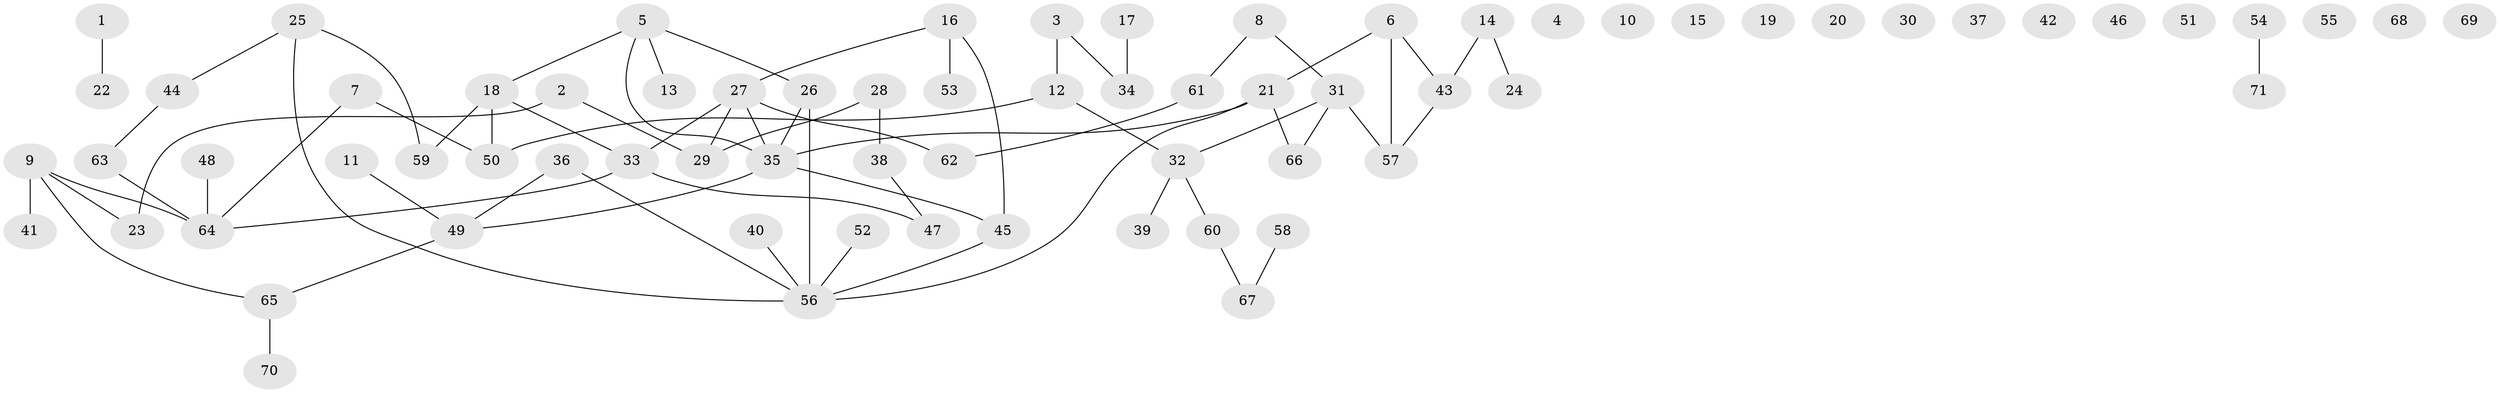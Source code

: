 // Generated by graph-tools (version 1.1) at 2025/33/03/09/25 02:33:33]
// undirected, 71 vertices, 71 edges
graph export_dot {
graph [start="1"]
  node [color=gray90,style=filled];
  1;
  2;
  3;
  4;
  5;
  6;
  7;
  8;
  9;
  10;
  11;
  12;
  13;
  14;
  15;
  16;
  17;
  18;
  19;
  20;
  21;
  22;
  23;
  24;
  25;
  26;
  27;
  28;
  29;
  30;
  31;
  32;
  33;
  34;
  35;
  36;
  37;
  38;
  39;
  40;
  41;
  42;
  43;
  44;
  45;
  46;
  47;
  48;
  49;
  50;
  51;
  52;
  53;
  54;
  55;
  56;
  57;
  58;
  59;
  60;
  61;
  62;
  63;
  64;
  65;
  66;
  67;
  68;
  69;
  70;
  71;
  1 -- 22;
  2 -- 23;
  2 -- 29;
  3 -- 12;
  3 -- 34;
  5 -- 13;
  5 -- 18;
  5 -- 26;
  5 -- 35;
  6 -- 21;
  6 -- 43;
  6 -- 57;
  7 -- 50;
  7 -- 64;
  8 -- 31;
  8 -- 61;
  9 -- 23;
  9 -- 41;
  9 -- 64;
  9 -- 65;
  11 -- 49;
  12 -- 32;
  12 -- 50;
  14 -- 24;
  14 -- 43;
  16 -- 27;
  16 -- 45;
  16 -- 53;
  17 -- 34;
  18 -- 33;
  18 -- 50;
  18 -- 59;
  21 -- 35;
  21 -- 56;
  21 -- 66;
  25 -- 44;
  25 -- 56;
  25 -- 59;
  26 -- 35;
  26 -- 56;
  27 -- 29;
  27 -- 33;
  27 -- 35;
  27 -- 62;
  28 -- 29;
  28 -- 38;
  31 -- 32;
  31 -- 57;
  31 -- 66;
  32 -- 39;
  32 -- 60;
  33 -- 47;
  33 -- 64;
  35 -- 45;
  35 -- 49;
  36 -- 49;
  36 -- 56;
  38 -- 47;
  40 -- 56;
  43 -- 57;
  44 -- 63;
  45 -- 56;
  48 -- 64;
  49 -- 65;
  52 -- 56;
  54 -- 71;
  58 -- 67;
  60 -- 67;
  61 -- 62;
  63 -- 64;
  65 -- 70;
}

